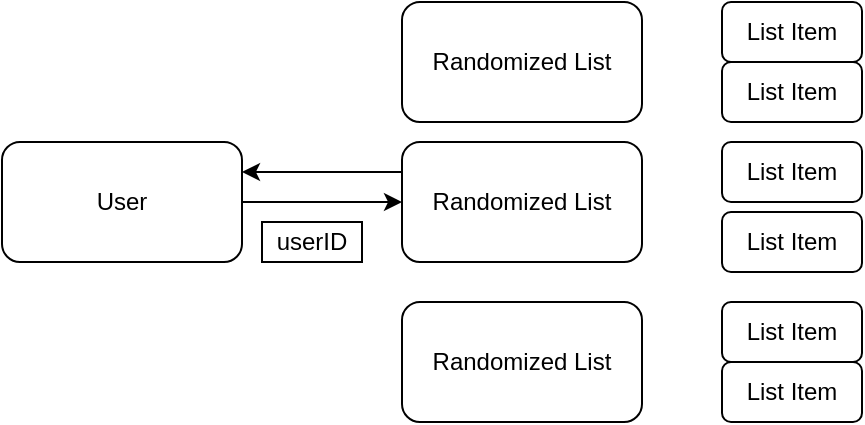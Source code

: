 <mxfile>
    <diagram id="OuZ-Lfp1BICepxS9vUVE" name="Page-1">
        <mxGraphModel dx="1444" dy="790" grid="1" gridSize="10" guides="1" tooltips="1" connect="1" arrows="1" fold="1" page="1" pageScale="1" pageWidth="850" pageHeight="1100" math="0" shadow="0">
            <root>
                <mxCell id="0"/>
                <mxCell id="1" parent="0"/>
                <mxCell id="4" style="edgeStyle=none;html=1;exitX=1;exitY=0.5;exitDx=0;exitDy=0;entryX=0;entryY=0.5;entryDx=0;entryDy=0;" edge="1" parent="1" source="2" target="3">
                    <mxGeometry relative="1" as="geometry"/>
                </mxCell>
                <mxCell id="2" value="User" style="rounded=1;whiteSpace=wrap;html=1;" vertex="1" parent="1">
                    <mxGeometry x="80" y="80" width="120" height="60" as="geometry"/>
                </mxCell>
                <mxCell id="11" style="edgeStyle=none;html=1;exitX=0;exitY=0.25;exitDx=0;exitDy=0;entryX=1;entryY=0.25;entryDx=0;entryDy=0;" edge="1" parent="1" source="3" target="2">
                    <mxGeometry relative="1" as="geometry"/>
                </mxCell>
                <mxCell id="3" value="Randomized List" style="rounded=1;whiteSpace=wrap;html=1;" vertex="1" parent="1">
                    <mxGeometry x="280" y="80" width="120" height="60" as="geometry"/>
                </mxCell>
                <mxCell id="5" value="userID" style="rounded=0;whiteSpace=wrap;html=1;" vertex="1" parent="1">
                    <mxGeometry x="210" y="120" width="50" height="20" as="geometry"/>
                </mxCell>
                <mxCell id="8" value="List Item" style="rounded=1;whiteSpace=wrap;html=1;" vertex="1" parent="1">
                    <mxGeometry x="440" y="115" width="70" height="30" as="geometry"/>
                </mxCell>
                <mxCell id="9" value="Randomized List" style="rounded=1;whiteSpace=wrap;html=1;" vertex="1" parent="1">
                    <mxGeometry x="280" y="160" width="120" height="60" as="geometry"/>
                </mxCell>
                <mxCell id="10" value="Randomized List" style="rounded=1;whiteSpace=wrap;html=1;" vertex="1" parent="1">
                    <mxGeometry x="280" y="10" width="120" height="60" as="geometry"/>
                </mxCell>
                <mxCell id="16" value="List Item" style="rounded=1;whiteSpace=wrap;html=1;" vertex="1" parent="1">
                    <mxGeometry x="440" y="160" width="70" height="30" as="geometry"/>
                </mxCell>
                <mxCell id="17" value="List Item" style="rounded=1;whiteSpace=wrap;html=1;" vertex="1" parent="1">
                    <mxGeometry x="440" y="190" width="70" height="30" as="geometry"/>
                </mxCell>
                <mxCell id="18" value="List Item" style="rounded=1;whiteSpace=wrap;html=1;" vertex="1" parent="1">
                    <mxGeometry x="440" y="80" width="70" height="30" as="geometry"/>
                </mxCell>
                <mxCell id="19" value="List Item" style="rounded=1;whiteSpace=wrap;html=1;" vertex="1" parent="1">
                    <mxGeometry x="440" y="40" width="70" height="30" as="geometry"/>
                </mxCell>
                <mxCell id="20" value="List Item" style="rounded=1;whiteSpace=wrap;html=1;" vertex="1" parent="1">
                    <mxGeometry x="440" y="10" width="70" height="30" as="geometry"/>
                </mxCell>
            </root>
        </mxGraphModel>
    </diagram>
</mxfile>